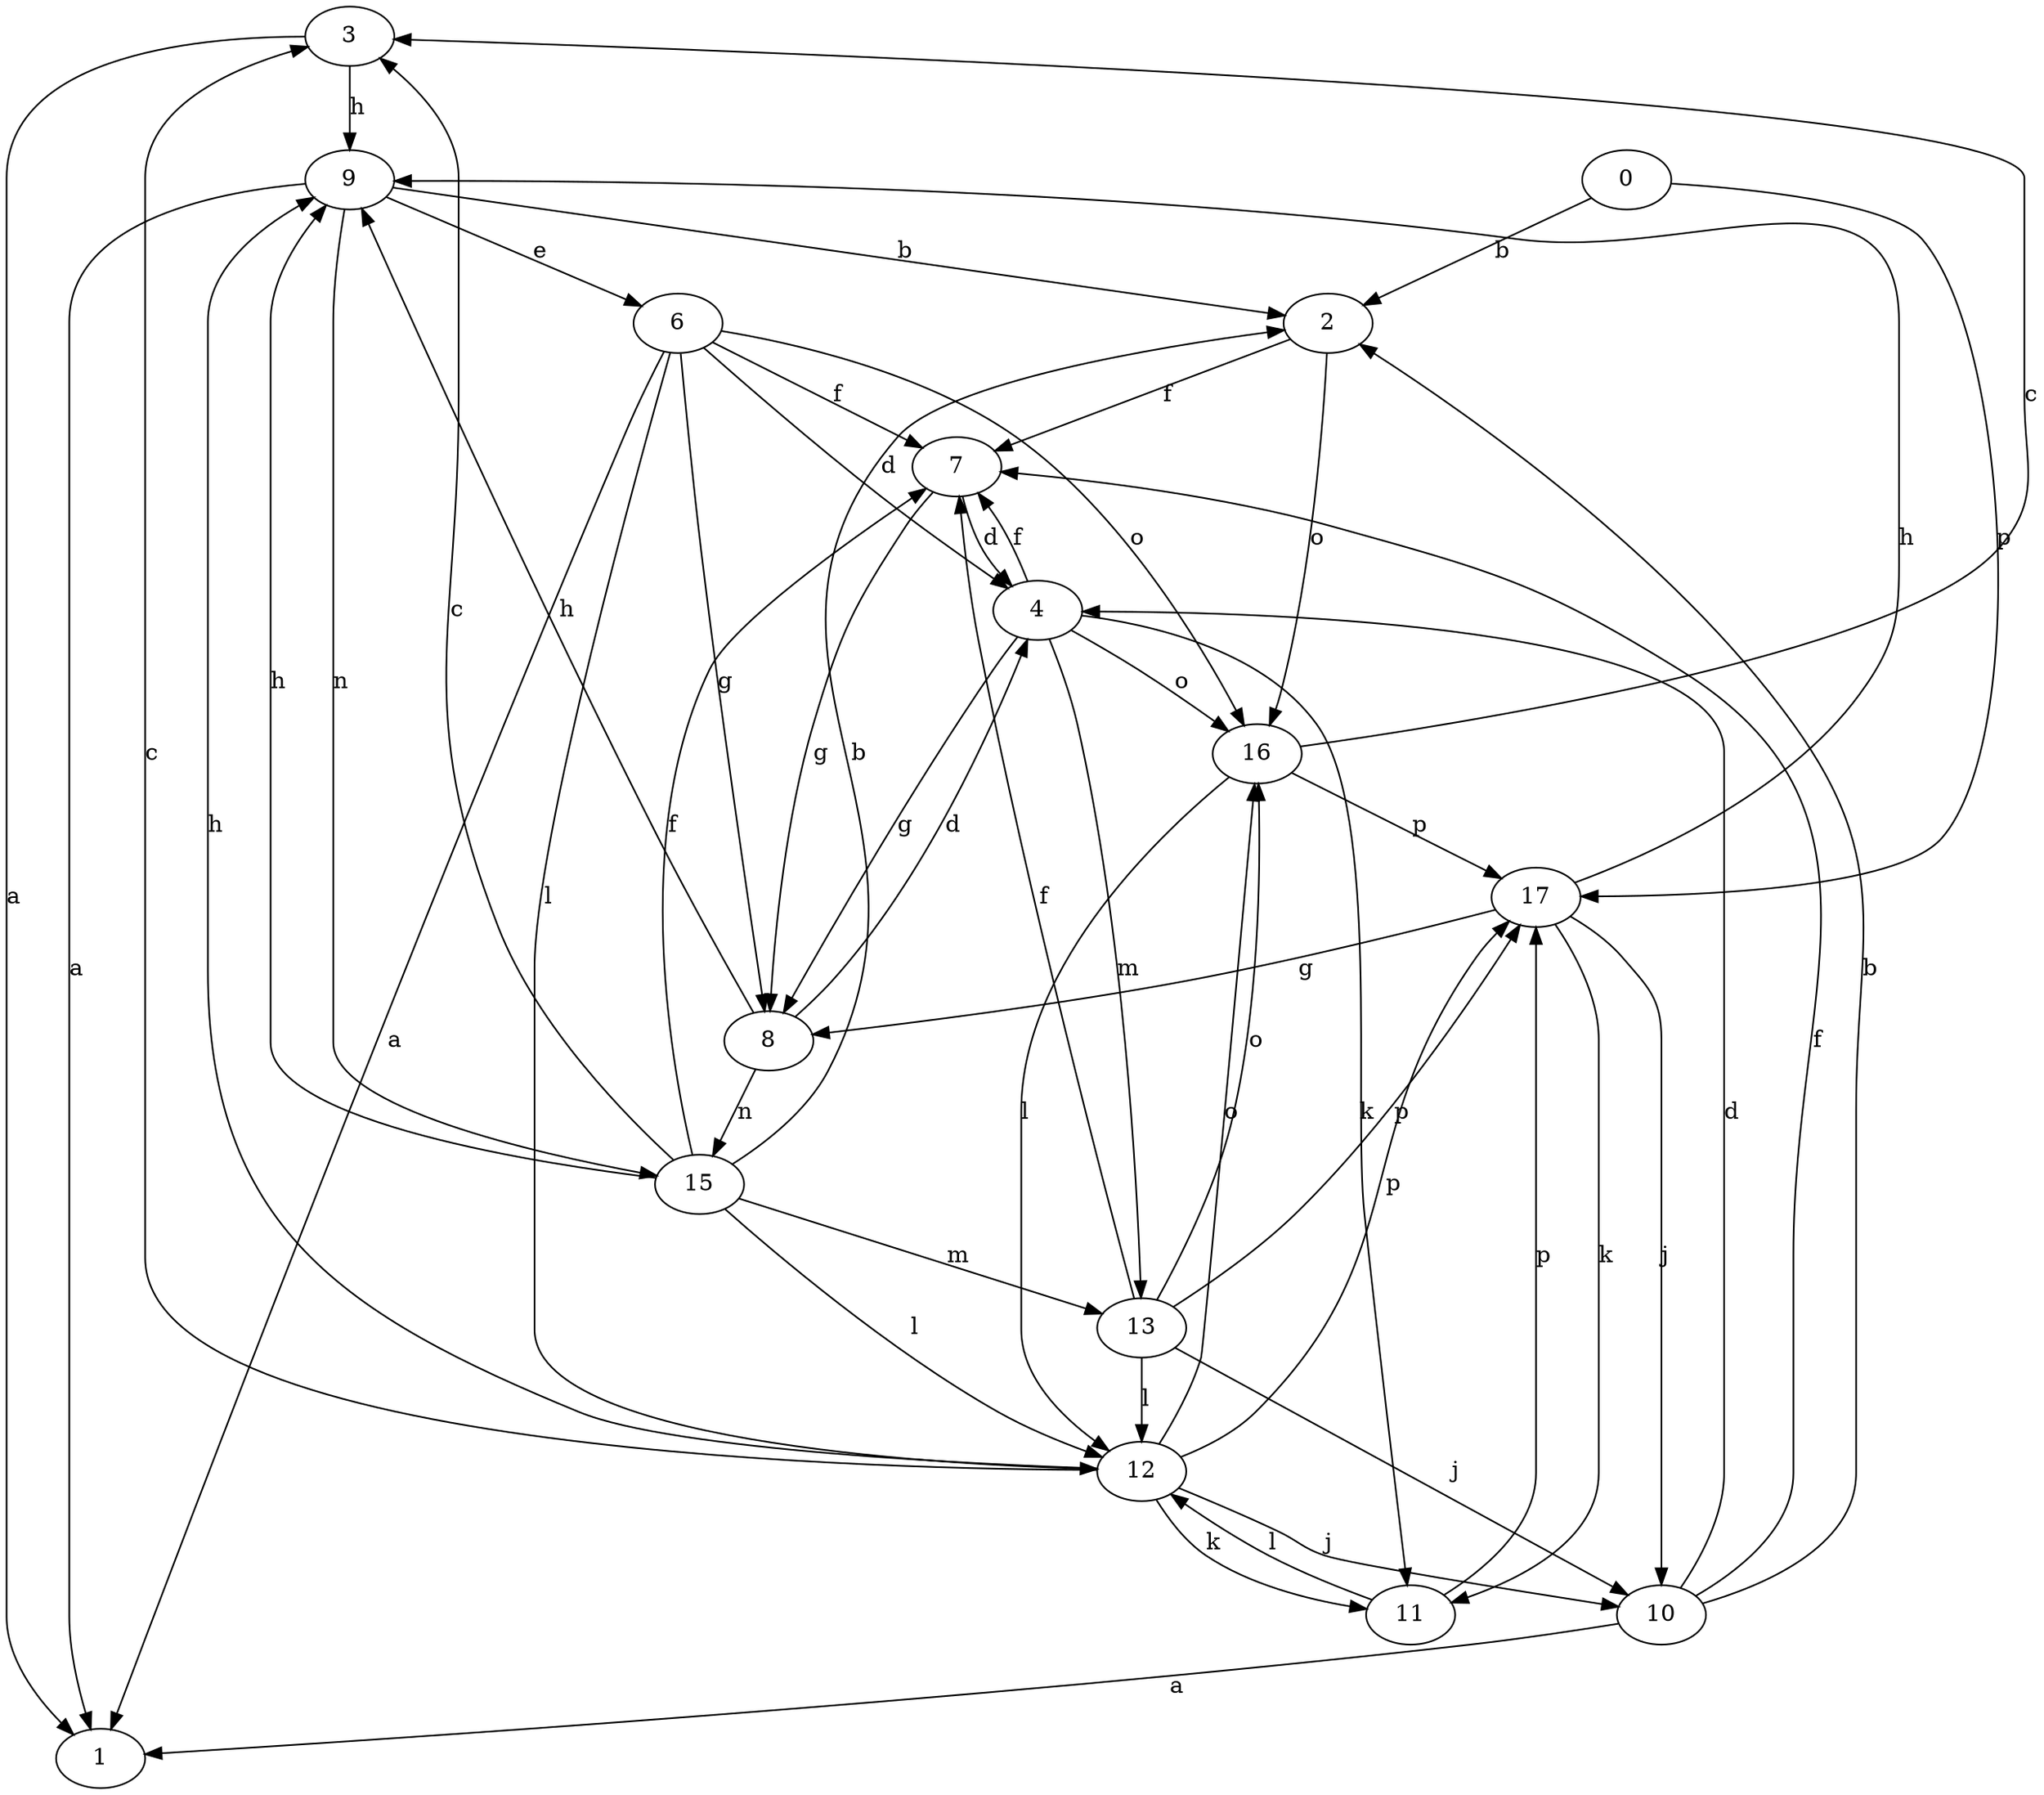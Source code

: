 strict digraph  {
1;
0;
2;
3;
4;
6;
7;
8;
9;
10;
11;
12;
13;
15;
16;
17;
0 -> 2  [label=b];
0 -> 17  [label=p];
2 -> 7  [label=f];
2 -> 16  [label=o];
3 -> 1  [label=a];
3 -> 9  [label=h];
4 -> 7  [label=f];
4 -> 8  [label=g];
4 -> 11  [label=k];
4 -> 13  [label=m];
4 -> 16  [label=o];
6 -> 1  [label=a];
6 -> 4  [label=d];
6 -> 7  [label=f];
6 -> 8  [label=g];
6 -> 12  [label=l];
6 -> 16  [label=o];
7 -> 4  [label=d];
7 -> 8  [label=g];
8 -> 4  [label=d];
8 -> 9  [label=h];
8 -> 15  [label=n];
9 -> 1  [label=a];
9 -> 2  [label=b];
9 -> 6  [label=e];
9 -> 15  [label=n];
10 -> 1  [label=a];
10 -> 2  [label=b];
10 -> 4  [label=d];
10 -> 7  [label=f];
11 -> 12  [label=l];
11 -> 17  [label=p];
12 -> 3  [label=c];
12 -> 9  [label=h];
12 -> 10  [label=j];
12 -> 11  [label=k];
12 -> 16  [label=o];
12 -> 17  [label=p];
13 -> 7  [label=f];
13 -> 10  [label=j];
13 -> 12  [label=l];
13 -> 16  [label=o];
13 -> 17  [label=p];
15 -> 2  [label=b];
15 -> 3  [label=c];
15 -> 7  [label=f];
15 -> 9  [label=h];
15 -> 12  [label=l];
15 -> 13  [label=m];
16 -> 3  [label=c];
16 -> 12  [label=l];
16 -> 17  [label=p];
17 -> 8  [label=g];
17 -> 9  [label=h];
17 -> 10  [label=j];
17 -> 11  [label=k];
}
